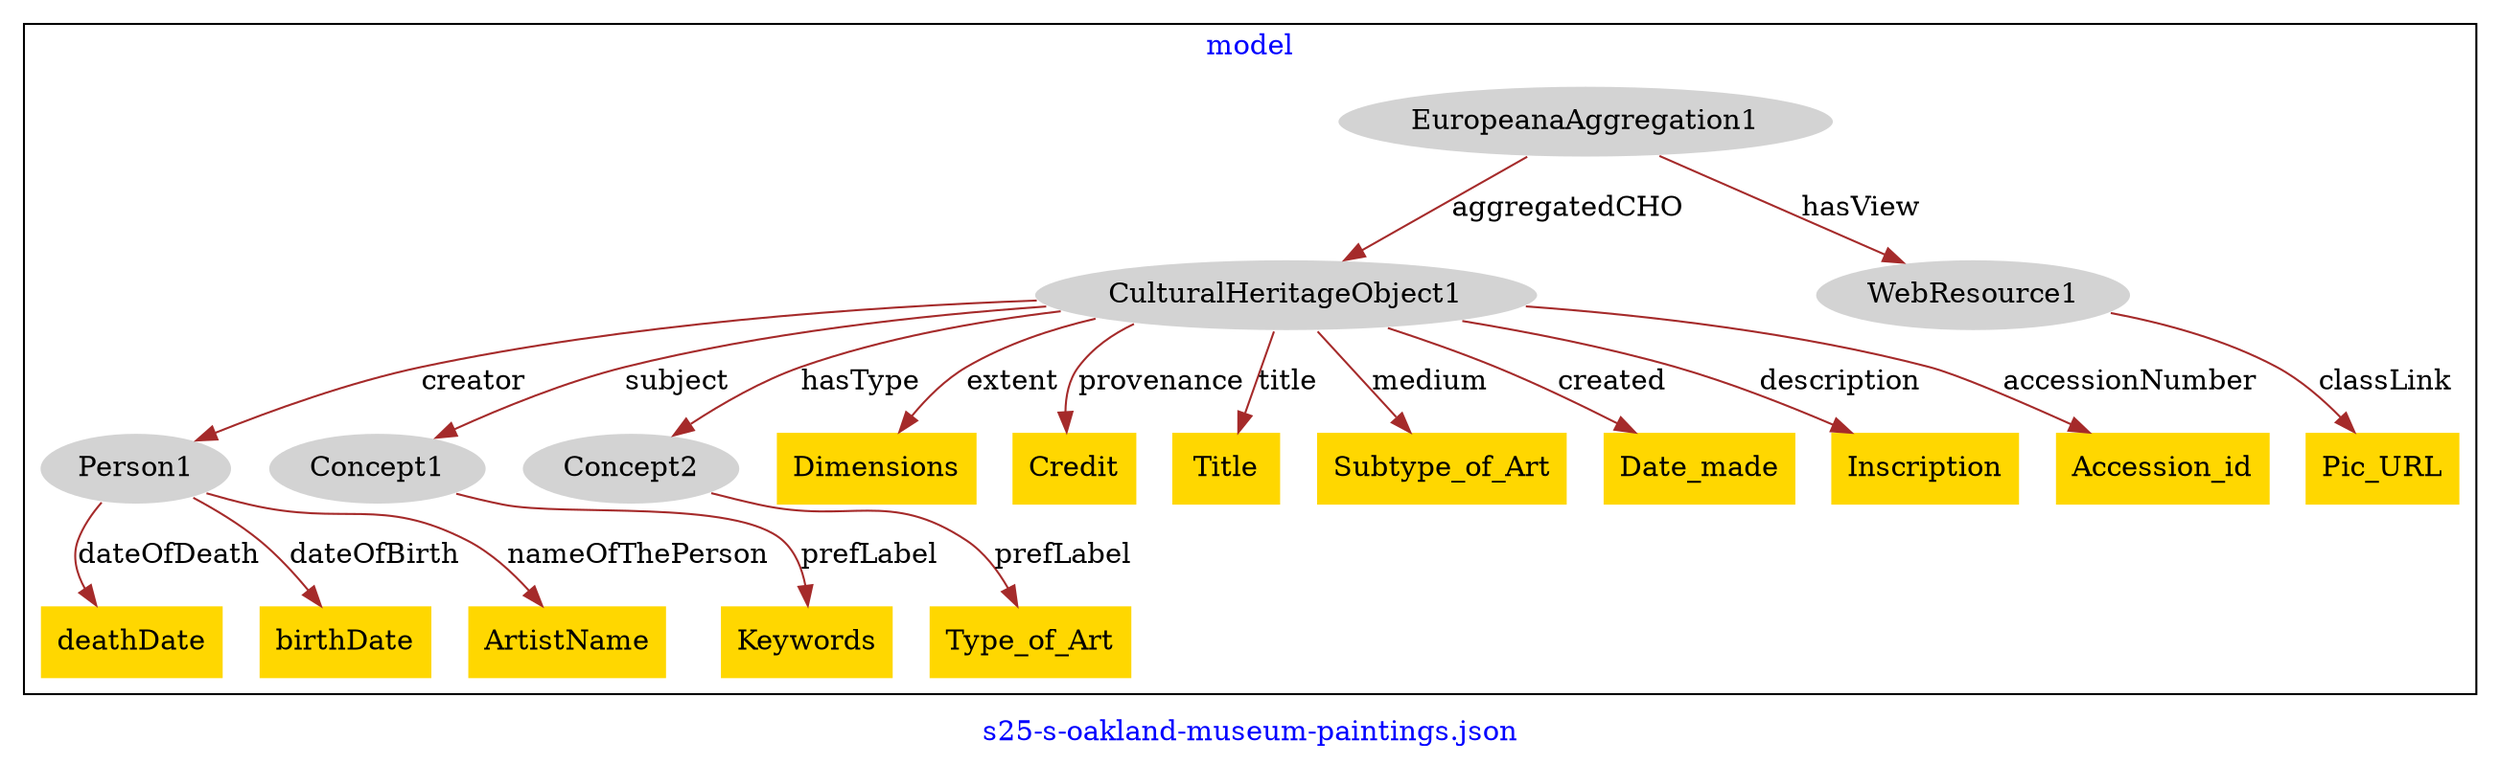 digraph n0 {
fontcolor="blue"
remincross="true"
label="s25-s-oakland-museum-paintings.json"
subgraph cluster {
label="model"
n2[style="filled",color="white",fillcolor="lightgray",label="CulturalHeritageObject1"];
n3[style="filled",color="white",fillcolor="lightgray",label="Person1"];
n4[style="filled",color="white",fillcolor="lightgray",label="Concept1"];
n5[style="filled",color="white",fillcolor="lightgray",label="Concept2"];
n6[style="filled",color="white",fillcolor="lightgray",label="EuropeanaAggregation1"];
n7[style="filled",color="white",fillcolor="lightgray",label="WebResource1"];
n8[shape="plaintext",style="filled",fillcolor="gold",label="Pic_URL"];
n9[shape="plaintext",style="filled",fillcolor="gold",label="deathDate"];
n10[shape="plaintext",style="filled",fillcolor="gold",label="Dimensions"];
n11[shape="plaintext",style="filled",fillcolor="gold",label="birthDate"];
n12[shape="plaintext",style="filled",fillcolor="gold",label="Credit"];
n13[shape="plaintext",style="filled",fillcolor="gold",label="Title"];
n14[shape="plaintext",style="filled",fillcolor="gold",label="ArtistName"];
n15[shape="plaintext",style="filled",fillcolor="gold",label="Type_of_Art"];
n16[shape="plaintext",style="filled",fillcolor="gold",label="Subtype_of_Art"];
n17[shape="plaintext",style="filled",fillcolor="gold",label="Date_made"];
n18[shape="plaintext",style="filled",fillcolor="gold",label="Inscription"];
n19[shape="plaintext",style="filled",fillcolor="gold",label="Keywords"];
n20[shape="plaintext",style="filled",fillcolor="gold",label="Accession_id"];
}
n2 -> n3[color="brown",fontcolor="black",label="creator"]
n2 -> n4[color="brown",fontcolor="black",label="subject"]
n2 -> n5[color="brown",fontcolor="black",label="hasType"]
n6 -> n2[color="brown",fontcolor="black",label="aggregatedCHO"]
n6 -> n7[color="brown",fontcolor="black",label="hasView"]
n7 -> n8[color="brown",fontcolor="black",label="classLink"]
n3 -> n9[color="brown",fontcolor="black",label="dateOfDeath"]
n2 -> n10[color="brown",fontcolor="black",label="extent"]
n3 -> n11[color="brown",fontcolor="black",label="dateOfBirth"]
n2 -> n12[color="brown",fontcolor="black",label="provenance"]
n2 -> n13[color="brown",fontcolor="black",label="title"]
n3 -> n14[color="brown",fontcolor="black",label="nameOfThePerson"]
n5 -> n15[color="brown",fontcolor="black",label="prefLabel"]
n2 -> n16[color="brown",fontcolor="black",label="medium"]
n2 -> n17[color="brown",fontcolor="black",label="created"]
n2 -> n18[color="brown",fontcolor="black",label="description"]
n4 -> n19[color="brown",fontcolor="black",label="prefLabel"]
n2 -> n20[color="brown",fontcolor="black",label="accessionNumber"]
}
